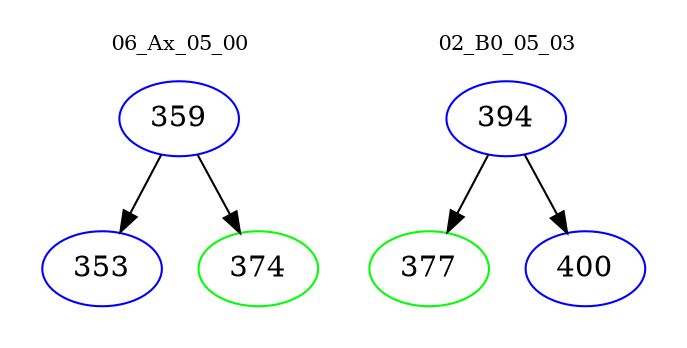 digraph{
subgraph cluster_0 {
color = white
label = "06_Ax_05_00";
fontsize=10;
T0_359 [label="359", color="blue"]
T0_359 -> T0_353 [color="black"]
T0_353 [label="353", color="blue"]
T0_359 -> T0_374 [color="black"]
T0_374 [label="374", color="green"]
}
subgraph cluster_1 {
color = white
label = "02_B0_05_03";
fontsize=10;
T1_394 [label="394", color="blue"]
T1_394 -> T1_377 [color="black"]
T1_377 [label="377", color="green"]
T1_394 -> T1_400 [color="black"]
T1_400 [label="400", color="blue"]
}
}
